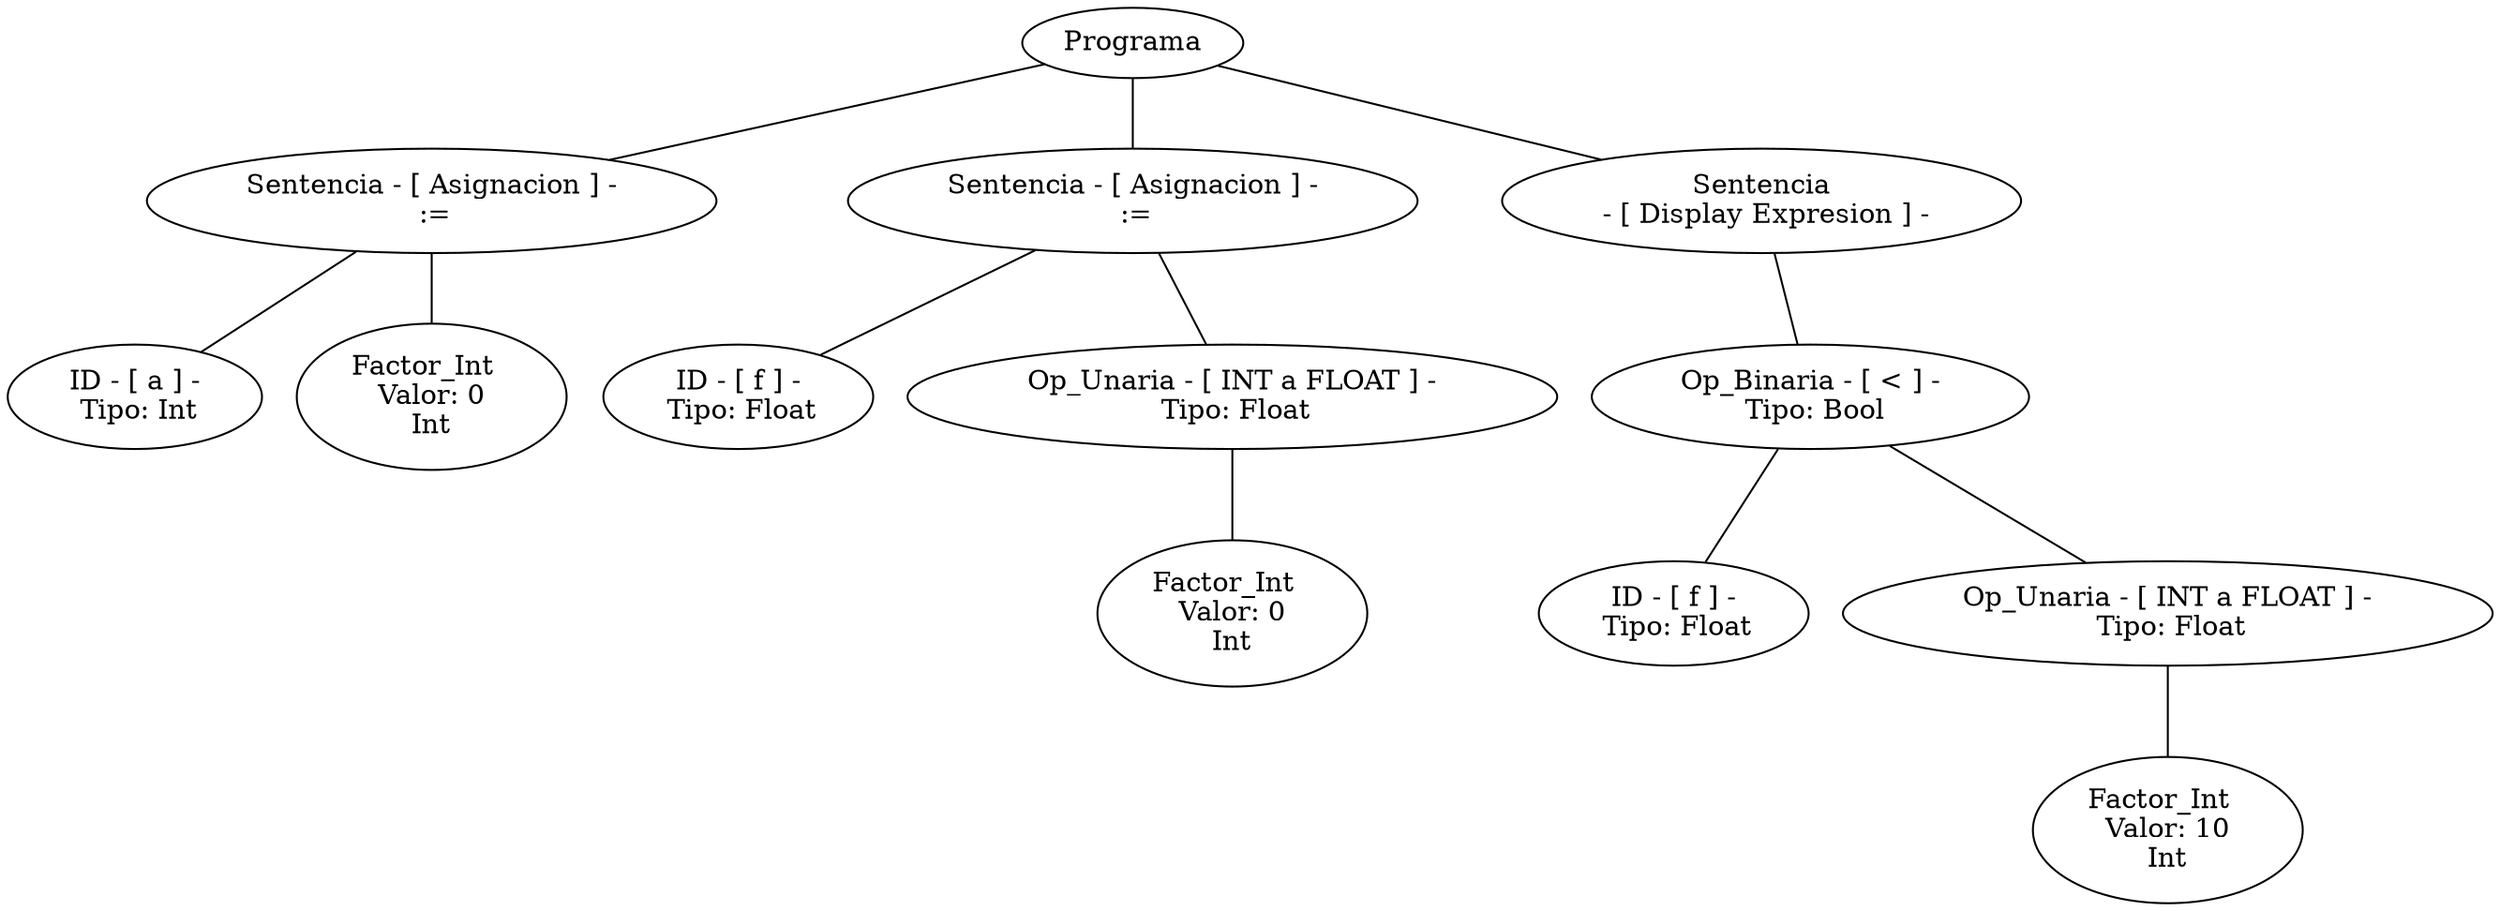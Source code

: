 graph G {nodo_programa[label="Programa"]
nodo_873899041[label="Sentencia - [ Asignacion ] -
 :="]
nodo_programa--nodo_873899041
nodo_1496866429[label=" ID - [ a ] - 
 Tipo: Int"]
nodo_873899041--nodo_1496866429
nodo_71481724[label="Factor_Int  
 Valor: 0 
Int"]
nodo_873899041--nodo_71481724
nodo_1496155006[label="Sentencia - [ Asignacion ] -
 :="]
nodo_programa--nodo_1496155006
nodo_1661471688[label=" ID - [ f ] - 
 Tipo: Float"]
nodo_1496155006--nodo_1661471688
nodo_1986372893[label=" Op_Unaria - [ INT a FLOAT ] - 
 Tipo: Float"]
nodo_1496155006--nodo_1986372893
nodo_1253789851[label="Factor_Int  
 Valor: 0 
Int"]
nodo_1986372893--nodo_1253789851
nodo_1823419118[label="Sentencia
 - [ Display Expresion ] -"]
nodo_programa--nodo_1823419118
nodo_1496081606[label=" Op_Binaria - [ < ] - 
 Tipo: Bool"]
nodo_1823419118--nodo_1496081606
nodo_1219840126[label=" ID - [ f ] - 
 Tipo: Float"]
nodo_1496081606--nodo_1219840126
nodo_600235261[label=" Op_Unaria - [ INT a FLOAT ] - 
 Tipo: Float"]
nodo_1496081606--nodo_600235261
nodo_1233373925[label="Factor_Int  
 Valor: 10 
Int"]
nodo_600235261--nodo_1233373925
}
